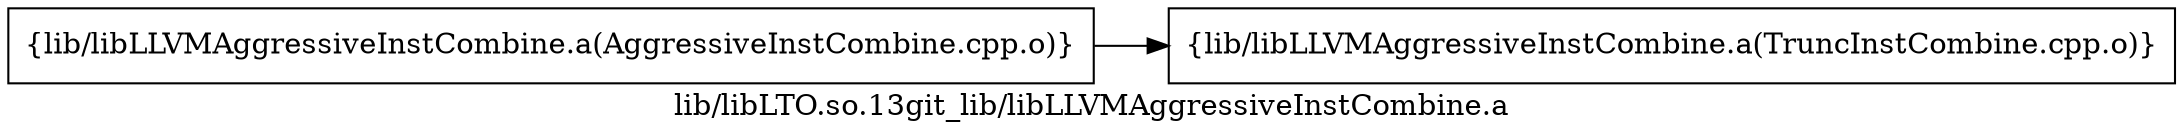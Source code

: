 digraph "lib/libLTO.so.13git_lib/libLLVMAggressiveInstCombine.a" {
	label="lib/libLTO.so.13git_lib/libLLVMAggressiveInstCombine.a";
	rankdir=LR;
	{ rank=same; Node0x560eab0d8e18;  }

	Node0x560eab0d8e18 [shape=record,shape=box,group=0,label="{lib/libLLVMAggressiveInstCombine.a(AggressiveInstCombine.cpp.o)}"];
	Node0x560eab0d8e18 -> Node0x560eab0d96d8;
	Node0x560eab0d96d8 [shape=record,shape=box,group=0,label="{lib/libLLVMAggressiveInstCombine.a(TruncInstCombine.cpp.o)}"];
}
